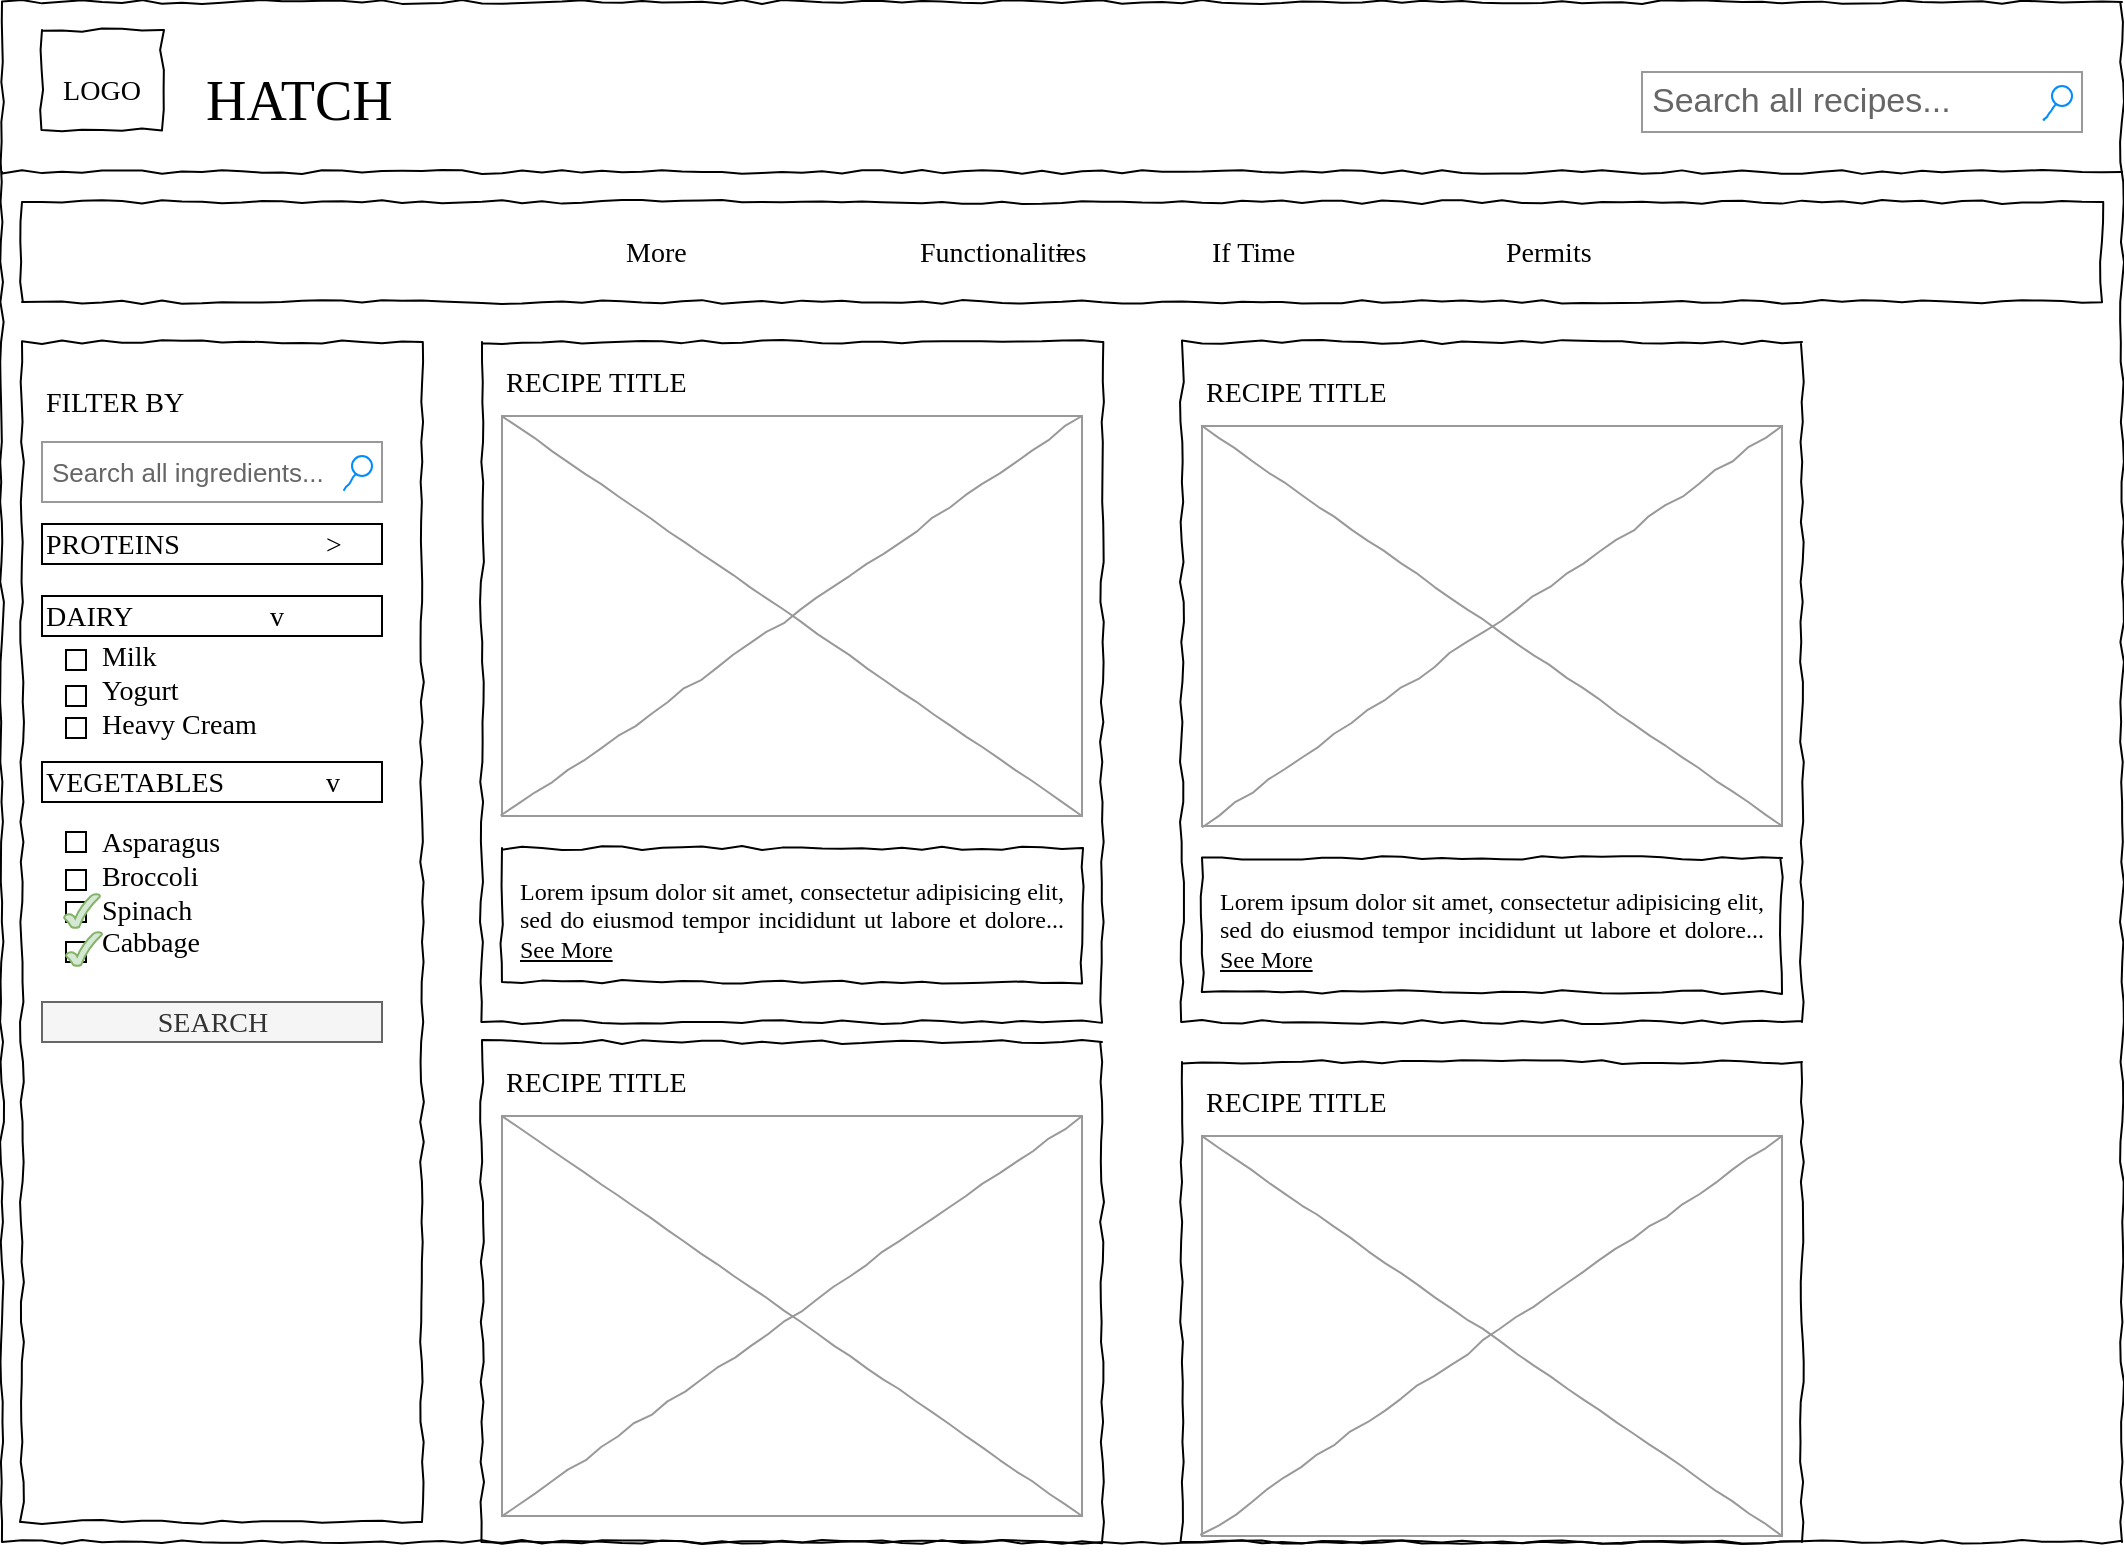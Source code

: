 <mxfile version="22.0.8" type="github">
  <diagram name="Page-1" id="03018318-947c-dd8e-b7a3-06fadd420f32">
    <mxGraphModel dx="1590" dy="838" grid="1" gridSize="10" guides="1" tooltips="1" connect="1" arrows="1" fold="1" page="1" pageScale="1" pageWidth="1100" pageHeight="850" background="#ffffff" math="0" shadow="0">
      <root>
        <mxCell id="0" />
        <mxCell id="1" parent="0" />
        <mxCell id="677b7b8949515195-1" value="" style="whiteSpace=wrap;html=1;rounded=0;shadow=0;labelBackgroundColor=none;strokeColor=#000000;strokeWidth=1;fillColor=none;fontFamily=Verdana;fontSize=12;fontColor=#000000;align=center;comic=1;" parent="1" vertex="1">
          <mxGeometry x="20" y="60" width="1060" height="770" as="geometry" />
        </mxCell>
        <mxCell id="677b7b8949515195-2" value="&lt;font style=&quot;font-size: 14px;&quot;&gt;LOGO&lt;/font&gt;" style="whiteSpace=wrap;html=1;rounded=0;shadow=0;labelBackgroundColor=none;strokeWidth=1;fontFamily=Verdana;fontSize=28;align=center;comic=1;" parent="1" vertex="1">
          <mxGeometry x="40" y="74" width="60" height="50" as="geometry" />
        </mxCell>
        <mxCell id="677b7b8949515195-3" value="Search all recipes..." style="strokeWidth=1;shadow=0;dashed=0;align=center;html=1;shape=mxgraph.mockup.forms.searchBox;strokeColor=#999999;mainText=;strokeColor2=#008cff;fontColor=#666666;fontSize=17;align=left;spacingLeft=3;rounded=0;labelBackgroundColor=none;comic=1;" parent="1" vertex="1">
          <mxGeometry x="840" y="95" width="220" height="30" as="geometry" />
        </mxCell>
        <mxCell id="677b7b8949515195-8" value="" style="whiteSpace=wrap;html=1;rounded=0;shadow=0;labelBackgroundColor=none;strokeWidth=1;fillColor=none;fontFamily=Verdana;fontSize=12;align=center;comic=1;" parent="1" vertex="1">
          <mxGeometry x="30" y="230" width="200" height="590" as="geometry" />
        </mxCell>
        <mxCell id="677b7b8949515195-9" value="" style="line;strokeWidth=1;html=1;rounded=0;shadow=0;labelBackgroundColor=none;fillColor=none;fontFamily=Verdana;fontSize=14;fontColor=#000000;align=center;comic=1;" parent="1" vertex="1">
          <mxGeometry x="20" y="140" width="1060" height="10" as="geometry" />
        </mxCell>
        <mxCell id="677b7b8949515195-10" value="=" style="whiteSpace=wrap;html=1;rounded=0;shadow=0;labelBackgroundColor=none;strokeWidth=1;fillColor=none;fontFamily=Verdana;fontSize=12;align=center;comic=1;" parent="1" vertex="1">
          <mxGeometry x="30" y="160" width="1040" height="50" as="geometry" />
        </mxCell>
        <mxCell id="677b7b8949515195-11" value="More" style="text;html=1;points=[];align=left;verticalAlign=top;spacingTop=-4;fontSize=14;fontFamily=Verdana" parent="1" vertex="1">
          <mxGeometry x="330" y="175" width="60" height="20" as="geometry" />
        </mxCell>
        <mxCell id="677b7b8949515195-12" value="Functionalities" style="text;html=1;points=[];align=left;verticalAlign=top;spacingTop=-4;fontSize=14;fontFamily=Verdana" parent="1" vertex="1">
          <mxGeometry x="477" y="175" width="60" height="20" as="geometry" />
        </mxCell>
        <mxCell id="677b7b8949515195-13" value="If Time" style="text;html=1;points=[];align=left;verticalAlign=top;spacingTop=-4;fontSize=14;fontFamily=Verdana" parent="1" vertex="1">
          <mxGeometry x="623" y="175" width="60" height="20" as="geometry" />
        </mxCell>
        <mxCell id="677b7b8949515195-14" value="Permits" style="text;html=1;points=[];align=left;verticalAlign=top;spacingTop=-4;fontSize=14;fontFamily=Verdana" parent="1" vertex="1">
          <mxGeometry x="770" y="175" width="60" height="20" as="geometry" />
        </mxCell>
        <mxCell id="677b7b8949515195-15" value="&lt;div style=&quot;text-align: justify&quot;&gt;Lorem ipsum dolor sit amet, consectetur adipisicing elit, sed do eiusmod tempor incididunt ut labore et dolore... &lt;u&gt;See More&lt;/u&gt;&lt;br&gt;&lt;/div&gt;" style="whiteSpace=wrap;html=1;rounded=0;shadow=0;labelBackgroundColor=none;strokeWidth=1;fillColor=none;fontFamily=Verdana;fontSize=12;align=center;verticalAlign=top;spacing=10;comic=1;" parent="1" vertex="1">
          <mxGeometry x="270" y="483" width="290" height="67" as="geometry" />
        </mxCell>
        <mxCell id="677b7b8949515195-16" value="" style="verticalLabelPosition=bottom;shadow=0;dashed=0;align=center;html=1;verticalAlign=top;strokeWidth=1;shape=mxgraph.mockup.graphics.simpleIcon;strokeColor=#999999;rounded=0;labelBackgroundColor=none;fontFamily=Verdana;fontSize=14;fontColor=#000000;comic=1;" parent="1" vertex="1">
          <mxGeometry x="270" y="267" width="290" height="200" as="geometry" />
        </mxCell>
        <mxCell id="677b7b8949515195-25" value="" style="whiteSpace=wrap;html=1;rounded=0;shadow=0;labelBackgroundColor=none;strokeWidth=1;fillColor=none;fontFamily=Verdana;fontSize=12;align=center;comic=1;" parent="1" vertex="1">
          <mxGeometry x="260" y="230" width="310" height="340" as="geometry" />
        </mxCell>
        <mxCell id="677b7b8949515195-27" value="FILTER BY" style="text;html=1;points=[];align=left;verticalAlign=top;spacingTop=-4;fontSize=14;fontFamily=Verdana" parent="1" vertex="1">
          <mxGeometry x="40" y="250" width="170" height="20" as="geometry" />
        </mxCell>
        <mxCell id="677b7b8949515195-29" value="PROTEINS&lt;span style=&quot;white-space: pre;&quot;&gt;&#x9;&lt;/span&gt;&lt;span style=&quot;white-space: pre;&quot;&gt;&#x9;&lt;/span&gt;&lt;span style=&quot;white-space: pre;&quot;&gt;&#x9;&lt;/span&gt;&amp;gt;" style="text;html=1;points=[];align=left;verticalAlign=top;spacingTop=-4;fontSize=14;fontFamily=Verdana;strokeColor=default;" parent="1" vertex="1">
          <mxGeometry x="40" y="321" width="170" height="20" as="geometry" />
        </mxCell>
        <mxCell id="677b7b8949515195-30" value="DAIRY&lt;span style=&quot;white-space: pre;&quot;&gt;&#x9;&lt;/span&gt;&lt;span style=&quot;white-space: pre;&quot;&gt;&#x9;&lt;/span&gt;&lt;span style=&quot;white-space: pre;&quot;&gt;&#x9;&lt;/span&gt;v" style="text;html=1;points=[];align=left;verticalAlign=top;spacingTop=-4;fontSize=14;fontFamily=Verdana;strokeColor=default;" parent="1" vertex="1">
          <mxGeometry x="40" y="357" width="170" height="20" as="geometry" />
        </mxCell>
        <mxCell id="677b7b8949515195-32" value="&lt;div&gt;&lt;span style=&quot;white-space: pre;&quot;&gt;&#x9;&lt;/span&gt;Milk&lt;br&gt;&lt;/div&gt;&lt;div&gt;&lt;span style=&quot;white-space: pre;&quot;&gt;&#x9;&lt;/span&gt;Yogurt&lt;/div&gt;&lt;div&gt;&lt;span style=&quot;white-space: pre;&quot;&gt;&#x9;&lt;/span&gt;Heavy Cream&lt;br&gt;&lt;/div&gt;" style="text;html=1;points=[];align=left;verticalAlign=top;spacingTop=-4;fontSize=14;fontFamily=Verdana" parent="1" vertex="1">
          <mxGeometry x="40" y="377" width="170" height="20" as="geometry" />
        </mxCell>
        <mxCell id="677b7b8949515195-33" value="VEGETABLES&lt;span style=&quot;white-space: pre;&quot;&gt;&#x9;&lt;/span&gt;&lt;span style=&quot;white-space: pre;&quot;&gt;&#x9;&lt;/span&gt;v" style="text;html=1;points=[];align=left;verticalAlign=top;spacingTop=-4;fontSize=14;fontFamily=Verdana;strokeColor=default;" parent="1" vertex="1">
          <mxGeometry x="40" y="440" width="170" height="20" as="geometry" />
        </mxCell>
        <mxCell id="677b7b8949515195-34" value="&lt;span style=&quot;white-space: pre;&quot;&gt;&#x9;&lt;/span&gt;Asparagus&lt;br&gt;&lt;span style=&quot;white-space: pre;&quot;&gt;&#x9;&lt;/span&gt;Broccoli&lt;br&gt;&lt;span style=&quot;white-space: pre;&quot;&gt;&#x9;&lt;/span&gt;Spinach&lt;br&gt;&lt;span style=&quot;white-space: pre;&quot;&gt;&#x9;&lt;/span&gt;Cabbage" style="text;html=1;points=[];align=left;verticalAlign=top;spacingTop=-4;fontSize=14;fontFamily=Verdana" parent="1" vertex="1">
          <mxGeometry x="40" y="470" width="170" height="20" as="geometry" />
        </mxCell>
        <mxCell id="677b7b8949515195-41" value="SEARCH" style="text;html=1;points=[];align=center;verticalAlign=top;spacingTop=-4;fontSize=14;fontFamily=Verdana;fillColor=#f5f5f5;fontColor=#333333;strokeColor=#666666;" parent="1" vertex="1">
          <mxGeometry x="40" y="560" width="170" height="20" as="geometry" />
        </mxCell>
        <mxCell id="677b7b8949515195-44" value="RECIPE TITLE" style="text;html=1;points=[];align=left;verticalAlign=top;spacingTop=-4;fontSize=14;fontFamily=Verdana" parent="1" vertex="1">
          <mxGeometry x="270" y="240" width="170" height="20" as="geometry" />
        </mxCell>
        <mxCell id="ZoBRJv7vt4F_R8C5mdAg-1" value="&lt;font style=&quot;font-size: 13px;&quot;&gt;Search all ingredients...&lt;/font&gt;" style="strokeWidth=1;shadow=0;dashed=0;align=center;html=1;shape=mxgraph.mockup.forms.searchBox;strokeColor=#999999;mainText=;strokeColor2=#008cff;fontColor=#666666;fontSize=17;align=left;spacingLeft=3;rounded=0;labelBackgroundColor=none;comic=1;" vertex="1" parent="1">
          <mxGeometry x="40" y="280" width="170" height="30" as="geometry" />
        </mxCell>
        <mxCell id="ZoBRJv7vt4F_R8C5mdAg-5" value="" style="whiteSpace=wrap;html=1;aspect=fixed;" vertex="1" parent="1">
          <mxGeometry x="52" y="384" width="10" height="10" as="geometry" />
        </mxCell>
        <mxCell id="ZoBRJv7vt4F_R8C5mdAg-6" value="" style="whiteSpace=wrap;html=1;aspect=fixed;" vertex="1" parent="1">
          <mxGeometry x="52" y="402" width="10" height="10" as="geometry" />
        </mxCell>
        <mxCell id="ZoBRJv7vt4F_R8C5mdAg-7" value="" style="whiteSpace=wrap;html=1;aspect=fixed;" vertex="1" parent="1">
          <mxGeometry x="52" y="418" width="10" height="10" as="geometry" />
        </mxCell>
        <mxCell id="ZoBRJv7vt4F_R8C5mdAg-8" value="" style="whiteSpace=wrap;html=1;aspect=fixed;" vertex="1" parent="1">
          <mxGeometry x="52" y="475" width="10" height="10" as="geometry" />
        </mxCell>
        <mxCell id="ZoBRJv7vt4F_R8C5mdAg-9" value="" style="whiteSpace=wrap;html=1;aspect=fixed;" vertex="1" parent="1">
          <mxGeometry x="52" y="494" width="10" height="10" as="geometry" />
        </mxCell>
        <mxCell id="ZoBRJv7vt4F_R8C5mdAg-10" value="" style="whiteSpace=wrap;html=1;aspect=fixed;" vertex="1" parent="1">
          <mxGeometry x="52" y="510" width="10" height="10" as="geometry" />
        </mxCell>
        <mxCell id="ZoBRJv7vt4F_R8C5mdAg-11" value="" style="whiteSpace=wrap;html=1;aspect=fixed;" vertex="1" parent="1">
          <mxGeometry x="52" y="530" width="10" height="10" as="geometry" />
        </mxCell>
        <mxCell id="ZoBRJv7vt4F_R8C5mdAg-12" value="" style="verticalLabelPosition=bottom;verticalAlign=top;html=1;shape=mxgraph.basic.tick;fillColor=#d5e8d4;strokeColor=#82b366;" vertex="1" parent="1">
          <mxGeometry x="52" y="525" width="18" height="17" as="geometry" />
        </mxCell>
        <mxCell id="ZoBRJv7vt4F_R8C5mdAg-13" value="" style="verticalLabelPosition=bottom;verticalAlign=top;html=1;shape=mxgraph.basic.tick;fillColor=#d5e8d4;strokeColor=#82b366;" vertex="1" parent="1">
          <mxGeometry x="51" y="506" width="18" height="17" as="geometry" />
        </mxCell>
        <mxCell id="ZoBRJv7vt4F_R8C5mdAg-16" value="" style="verticalLabelPosition=bottom;shadow=0;dashed=0;align=center;html=1;verticalAlign=top;strokeWidth=1;shape=mxgraph.mockup.graphics.simpleIcon;strokeColor=#999999;rounded=0;labelBackgroundColor=none;fontFamily=Verdana;fontSize=14;fontColor=#000000;comic=1;" vertex="1" parent="1">
          <mxGeometry x="270" y="617" width="290" height="200" as="geometry" />
        </mxCell>
        <mxCell id="ZoBRJv7vt4F_R8C5mdAg-17" value="RECIPE TITLE" style="text;html=1;points=[];align=left;verticalAlign=top;spacingTop=-4;fontSize=14;fontFamily=Verdana" vertex="1" parent="1">
          <mxGeometry x="270" y="590" width="170" height="20" as="geometry" />
        </mxCell>
        <mxCell id="ZoBRJv7vt4F_R8C5mdAg-19" value="" style="verticalLabelPosition=bottom;shadow=0;dashed=0;align=center;html=1;verticalAlign=top;strokeWidth=1;shape=mxgraph.mockup.graphics.simpleIcon;strokeColor=#999999;rounded=0;labelBackgroundColor=none;fontFamily=Verdana;fontSize=14;fontColor=#000000;comic=1;" vertex="1" parent="1">
          <mxGeometry x="620" y="627" width="290" height="200" as="geometry" />
        </mxCell>
        <mxCell id="ZoBRJv7vt4F_R8C5mdAg-20" value="RECIPE TITLE" style="text;html=1;points=[];align=left;verticalAlign=top;spacingTop=-4;fontSize=14;fontFamily=Verdana" vertex="1" parent="1">
          <mxGeometry x="620" y="600" width="170" height="20" as="geometry" />
        </mxCell>
        <mxCell id="ZoBRJv7vt4F_R8C5mdAg-21" value="&lt;div style=&quot;text-align: justify&quot;&gt;Lorem ipsum dolor sit amet, consectetur adipisicing elit, sed do eiusmod tempor incididunt ut labore et dolore... &lt;u&gt;See More&lt;/u&gt;&lt;br&gt;&lt;/div&gt;" style="whiteSpace=wrap;html=1;rounded=0;shadow=0;labelBackgroundColor=none;strokeWidth=1;fillColor=none;fontFamily=Verdana;fontSize=12;align=center;verticalAlign=top;spacing=10;comic=1;" vertex="1" parent="1">
          <mxGeometry x="620" y="488" width="290" height="67" as="geometry" />
        </mxCell>
        <mxCell id="ZoBRJv7vt4F_R8C5mdAg-22" value="" style="verticalLabelPosition=bottom;shadow=0;dashed=0;align=center;html=1;verticalAlign=top;strokeWidth=1;shape=mxgraph.mockup.graphics.simpleIcon;strokeColor=#999999;rounded=0;labelBackgroundColor=none;fontFamily=Verdana;fontSize=14;fontColor=#000000;comic=1;" vertex="1" parent="1">
          <mxGeometry x="620" y="272" width="290" height="200" as="geometry" />
        </mxCell>
        <mxCell id="ZoBRJv7vt4F_R8C5mdAg-23" value="RECIPE TITLE" style="text;html=1;points=[];align=left;verticalAlign=top;spacingTop=-4;fontSize=14;fontFamily=Verdana" vertex="1" parent="1">
          <mxGeometry x="620" y="245" width="170" height="20" as="geometry" />
        </mxCell>
        <mxCell id="ZoBRJv7vt4F_R8C5mdAg-24" value="" style="whiteSpace=wrap;html=1;rounded=0;shadow=0;labelBackgroundColor=none;strokeWidth=1;fillColor=none;fontFamily=Verdana;fontSize=12;align=center;comic=1;" vertex="1" parent="1">
          <mxGeometry x="610" y="230" width="310" height="340" as="geometry" />
        </mxCell>
        <mxCell id="ZoBRJv7vt4F_R8C5mdAg-25" value="" style="whiteSpace=wrap;html=1;rounded=0;shadow=0;labelBackgroundColor=none;strokeWidth=1;fillColor=none;fontFamily=Verdana;fontSize=12;align=center;comic=1;" vertex="1" parent="1">
          <mxGeometry x="260" y="580" width="310" height="250" as="geometry" />
        </mxCell>
        <mxCell id="ZoBRJv7vt4F_R8C5mdAg-26" value="" style="whiteSpace=wrap;html=1;rounded=0;shadow=0;labelBackgroundColor=none;strokeWidth=1;fillColor=none;fontFamily=Verdana;fontSize=12;align=center;comic=1;" vertex="1" parent="1">
          <mxGeometry x="610" y="590" width="310" height="240" as="geometry" />
        </mxCell>
        <mxCell id="ZoBRJv7vt4F_R8C5mdAg-27" style="edgeStyle=orthogonalEdgeStyle;rounded=0;orthogonalLoop=1;jettySize=auto;html=1;exitX=0.5;exitY=1;exitDx=0;exitDy=0;" edge="1" parent="1" source="ZoBRJv7vt4F_R8C5mdAg-25" target="ZoBRJv7vt4F_R8C5mdAg-25">
          <mxGeometry relative="1" as="geometry" />
        </mxCell>
        <mxCell id="ZoBRJv7vt4F_R8C5mdAg-28" value="&lt;font style=&quot;font-size: 28px;&quot;&gt;HATCH&lt;/font&gt;" style="text;html=1;points=[];align=left;verticalAlign=top;spacingTop=-4;fontSize=14;fontFamily=Verdana" vertex="1" parent="1">
          <mxGeometry x="120" y="90" width="170" height="20" as="geometry" />
        </mxCell>
      </root>
    </mxGraphModel>
  </diagram>
</mxfile>

